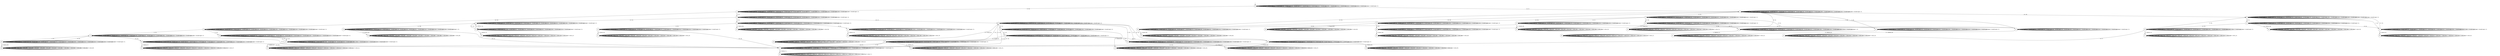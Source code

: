 digraph g {
__start0 [label="" shape="none"];

	s0 [shape="circle" label="0"];
	s1 [shape="circle" label="1"];
	s2 [shape="circle" label="2"];
	s3 [shape="circle" label="3"];
	s4 [shape="circle" label="4"];
	s5 [shape="circle" label="5"];
	s6 [shape="circle" label="6"];
	s7 [shape="circle" label="7"];
	s8 [shape="circle" label="8"];
	s9 [shape="circle" label="9"];
	s10 [shape="circle" label="10"];
	s11 [shape="circle" label="11"];
	s12 [shape="circle" label="12"];
	s13 [shape="circle" label="13"];
	s14 [shape="circle" label="14"];
	s15 [shape="circle" label="15"];
	s16 [shape="circle" label="16"];
	s17 [shape="circle" label="17"];
	s18 [shape="circle" label="18"];
	s19 [shape="circle" label="19"];
	s20 [shape="circle" label="20"];
	s21 [shape="circle" label="21"];
	s22 [shape="circle" label="22"];
	s23 [shape="circle" label="23"];
	s24 [shape="circle" label="24"];
	s25 [shape="circle" label="25"];
	s26 [shape="circle" label="26"];
	s27 [shape="circle" label="27"];
	s28 [shape="circle" label="28"];
	s29 [shape="circle" label="29"];
	s30 [shape="circle" label="30"];
	s31 [shape="circle" label="31"];
	s32 [shape="circle" label="32"];
	s33 [shape="circle" label="33"];
	s34 [shape="circle" label="34"];
	s35 [shape="circle" label="35"];
	s36 [shape="circle" label="36"];
	s37 [shape="circle" label="37"];
	s38 [shape="circle" label="38"];
	s39 [shape="circle" label="39"];
	s40 [shape="circle" label="40"];
	s41 [shape="circle" label="41"];
	s42 [shape="circle" label="42"];
	s43 [shape="circle" label="43"];
	s44 [shape="circle" label="44"];
	s45 [shape="circle" label="45"];
	s46 [shape="circle" label="46"];
	s47 [shape="circle" label="47"];
	s48 [shape="circle" label="48"];
	s49 [shape="circle" label="49"];
	s50 [shape="circle" label="50"];
	s51 [shape="circle" label="51"];
	s52 [shape="circle" label="52"];
	s53 [shape="circle" label="53"];
	s54 [shape="circle" label="54"];
	s55 [shape="circle" label="55"];
	s56 [shape="circle" label="56"];
	s57 [shape="circle" label="57"];
	s58 [shape="circle" label="58"];
	s59 [shape="circle" label="59"];
	s60 [shape="circle" label="60"];
	s0 -> s0 [label="1 / Invalid input: 1;"];
	s0 -> s0 [label="2 / Invalid input: 2;"];
	s0 -> s0 [label="3 / Invalid input: 3;"];
	s0 -> s0 [label="4 / Invalid input: 4;"];
	s0 -> s0 [label="5 / Invalid input: 5;"];
	s0 -> s1 [label="6 / 20;"];
	s0 -> s0 [label="7 / Invalid input: 7;"];
	s0 -> s2 [label="8 / 17;"];
	s0 -> s0 [label="9 / Invalid input: 9;"];
	s0 -> s0 [label="10 / Invalid input: 10;"];
	s0 -> s0 [label="11 / Invalid input: 11;"];
	s0 -> s0 [label="12 / Invalid input: 12;"];
	s0 -> s0 [label="13 / Invalid input: 13;"];
	s0 -> s0 [label="14 / Invalid input: 14;"];
	s0 -> s0 [label="15 / Invalid input: 15;"];
	s1 -> s1 [label="1 / Invalid input: 1;"];
	s1 -> s1 [label="2 / Invalid input: 2;"];
	s1 -> s1 [label="3 / Invalid input: 3;"];
	s1 -> s1 [label="4 / Invalid input: 4;"];
	s1 -> s3 [label="5 / 20;"];
	s1 -> s1 [label="6 / Invalid input: 6;"];
	s1 -> s1 [label="7 / Invalid input: 7;"];
	s1 -> s1 [label="8 / Invalid input: 8;"];
	s1 -> s1 [label="9 / Invalid input: 9;"];
	s1 -> s4 [label="10 / 19;"];
	s1 -> s1 [label="11 / Invalid input: 11;"];
	s1 -> s1 [label="12 / Invalid input: 12;"];
	s1 -> s1 [label="13 / Invalid input: 13;"];
	s1 -> s1 [label="14 / Invalid input: 14;"];
	s1 -> s1 [label="15 / Invalid input: 15;"];
	s2 -> s2 [label="1 / Invalid input: 1;"];
	s2 -> s2 [label="2 / Invalid input: 2;"];
	s2 -> s2 [label="3 / Invalid input: 3;"];
	s2 -> s2 [label="4 / Invalid input: 4;"];
	s2 -> s2 [label="5 / Invalid input: 5;"];
	s2 -> s2 [label="6 / Invalid input: 6;"];
	s2 -> s2 [label="7 / Invalid input: 7;"];
	s2 -> s2 [label="8 / Invalid input: 8;"];
	s2 -> s5 [label="9 / 23;"];
	s2 -> s2 [label="10 / Invalid input: 10;"];
	s2 -> s2 [label="11 / Invalid input: 11;"];
	s2 -> s2 [label="12 / Invalid input: 12;"];
	s2 -> s2 [label="13 / Invalid input: 13;"];
	s2 -> s6 [label="14 / 18;"];
	s2 -> s2 [label="15 / Invalid input: 15;"];
	s3 -> s3 [label="1 / Invalid input: 1;"];
	s3 -> s7 [label="2 / 22;"];
	s3 -> s3 [label="3 / Invalid input: 3;"];
	s3 -> s3 [label="4 / Invalid input: 4;"];
	s3 -> s3 [label="5 / Invalid input: 5;"];
	s3 -> s3 [label="6 / Invalid input: 6;"];
	s3 -> s3 [label="7 / Invalid input: 7;"];
	s3 -> s3 [label="8 / Invalid input: 8;"];
	s3 -> s3 [label="9 / Invalid input: 9;"];
	s3 -> s8 [label="10 / 17;"];
	s3 -> s3 [label="11 / Invalid input: 11;"];
	s3 -> s3 [label="12 / Invalid input: 12;"];
	s3 -> s3 [label="13 / Invalid input: 13;"];
	s3 -> s3 [label="14 / Invalid input: 14;"];
	s3 -> s9 [label="15 / 23;"];
	s4 -> s4 [label="1 / Invalid input: 1;"];
	s4 -> s10 [label="2 / 16;"];
	s4 -> s4 [label="3 / Invalid input: 3;"];
	s4 -> s4 [label="4 / Invalid input: 4;"];
	s4 -> s11 [label="5 / 23;"];
	s4 -> s4 [label="6 / Invalid input: 6;"];
	s4 -> s4 [label="7 / Invalid input: 7;"];
	s4 -> s4 [label="8 / Invalid input: 8;"];
	s4 -> s4 [label="9 / Invalid input: 9;"];
	s4 -> s4 [label="10 / Invalid input: 10;"];
	s4 -> s4 [label="11 / Invalid input: 11;"];
	s4 -> s4 [label="12 / Invalid input: 12;"];
	s4 -> s4 [label="13 / Invalid input: 13;"];
	s4 -> s4 [label="14 / Invalid input: 14;"];
	s4 -> s4 [label="15 / Invalid input: 15;"];
	s5 -> s5 [label="1 / Invalid input: 1;"];
	s5 -> s5 [label="2 / Invalid input: 2;"];
	s5 -> s5 [label="3 / Invalid input: 3;"];
	s5 -> s5 [label="4 / Invalid input: 4;"];
	s5 -> s5 [label="5 / Invalid input: 5;"];
	s5 -> s5 [label="6 / Invalid input: 6;"];
	s5 -> s5 [label="7 / Invalid input: 7;"];
	s5 -> s5 [label="8 / Invalid input: 8;"];
	s5 -> s12 [label="9 / 17;"];
	s5 -> s5 [label="10 / Invalid input: 10;"];
	s5 -> s5 [label="11 / Invalid input: 11;"];
	s5 -> s5 [label="12 / Invalid input: 12;"];
	s5 -> s13 [label="13 / 18;"];
	s5 -> s14 [label="14 / 26;"];
	s5 -> s5 [label="15 / Invalid input: 15;"];
	s6 -> s6 [label="1 / Invalid input: 1;"];
	s6 -> s6 [label="2 / Invalid input: 2;"];
	s6 -> s6 [label="3 / Invalid input: 3;"];
	s6 -> s6 [label="4 / Invalid input: 4;"];
	s6 -> s6 [label="5 / Invalid input: 5;"];
	s6 -> s6 [label="6 / Invalid input: 6;"];
	s6 -> s6 [label="7 / Invalid input: 7;"];
	s6 -> s6 [label="8 / Invalid input: 8;"];
	s6 -> s15 [label="9 / 21;"];
	s6 -> s6 [label="10 / Invalid input: 10;"];
	s6 -> s6 [label="11 / Invalid input: 11;"];
	s6 -> s6 [label="12 / Invalid input: 12;"];
	s6 -> s6 [label="13 / Invalid input: 13;"];
	s6 -> s6 [label="14 / Invalid input: 14;"];
	s6 -> s6 [label="15 / Invalid input: 15;"];
	s7 -> s7 [label="1 / Invalid input: 1;"];
	s7 -> s7 [label="2 / Invalid input: 2;"];
	s7 -> s7 [label="3 / Invalid input: 3;"];
	s7 -> s16 [label="4 / 16error_86;"];
	s7 -> s7 [label="5 / Invalid input: 5;"];
	s7 -> s17 [label="6 / 23;"];
	s7 -> s7 [label="7 / Invalid input: 7;"];
	s7 -> s7 [label="8 / Invalid input: 8;"];
	s7 -> s18 [label="9 / 25;"];
	s7 -> s7 [label="10 / Invalid input: 10;"];
	s7 -> s7 [label="11 / Invalid input: 11;"];
	s7 -> s7 [label="12 / Invalid input: 12;"];
	s7 -> s7 [label="13 / Invalid input: 13;"];
	s7 -> s7 [label="14 / Invalid input: 14;"];
	s7 -> s7 [label="15 / Invalid input: 15;"];
	s8 -> s8 [label="1 / Invalid input: 1;"];
	s8 -> s8 [label="2 / Invalid input: 2;"];
	s8 -> s8 [label="3 / Invalid input: 3;"];
	s8 -> s8 [label="4 / Invalid input: 4;"];
	s8 -> s8 [label="5 / Invalid input: 5;"];
	s8 -> s8 [label="6 / Invalid input: 6;"];
	s8 -> s19 [label="7 / 22;"];
	s8 -> s20 [label="8 / 17error_43;"];
	s8 -> s8 [label="9 / Invalid input: 9;"];
	s8 -> s21 [label="10 / 21;"];
	s8 -> s8 [label="11 / Invalid input: 11;"];
	s8 -> s8 [label="12 / Invalid input: 12;"];
	s8 -> s22 [label="13 / 19;"];
	s8 -> s8 [label="14 / Invalid input: 14;"];
	s8 -> s8 [label="15 / Invalid input: 15;"];
	s9 -> s9 [label="1 / Invalid input: 1;"];
	s9 -> s9 [label="2 / Invalid input: 2;"];
	s9 -> s9 [label="3 / Invalid input: 3;"];
	s9 -> s9 [label="4 / Invalid input: 4;"];
	s9 -> s9 [label="5 / Invalid input: 5;"];
	s9 -> s9 [label="6 / Invalid input: 6;"];
	s9 -> s9 [label="7 / Invalid input: 7;"];
	s9 -> s9 [label="8 / Invalid input: 8;"];
	s9 -> s9 [label="9 / Invalid input: 9;"];
	s9 -> s9 [label="10 / Invalid input: 10;"];
	s9 -> s23 [label="11 / 26;"];
	s9 -> s9 [label="12 / Invalid input: 12;"];
	s9 -> s24 [label="13 / 22;"];
	s9 -> s9 [label="14 / Invalid input: 14;"];
	s9 -> s9 [label="15 / Invalid input: 15;"];
	s10 -> s10 [label="1 / Invalid input: 1;"];
	s10 -> s10 [label="2 / Invalid input: 2;"];
	s10 -> s10 [label="3 / Invalid input: 3;"];
	s10 -> s10 [label="4 / Invalid input: 4;"];
	s10 -> s10 [label="5 / Invalid input: 5;"];
	s10 -> s10 [label="6 / Invalid input: 6;"];
	s10 -> s10 [label="7 / Invalid input: 7;"];
	s10 -> s10 [label="8 / Invalid input: 8;"];
	s10 -> s10 [label="9 / Invalid input: 9;"];
	s10 -> s10 [label="10 / Invalid input: 10;"];
	s10 -> s10 [label="11 / Invalid input: 11;"];
	s10 -> s10 [label="12 / Invalid input: 12;"];
	s10 -> s25 [label="13 / 18;"];
	s10 -> s10 [label="14 / Invalid input: 14;"];
	s10 -> s10 [label="15 / Invalid input: 15;"];
	s11 -> s11 [label="1 / Invalid input: 1;"];
	s11 -> s11 [label="2 / Invalid input: 2;"];
	s11 -> s11 [label="3 / Invalid input: 3;"];
	s11 -> s11 [label="4 / Invalid input: 4;"];
	s11 -> s11 [label="5 / Invalid input: 5;"];
	s11 -> s11 [label="6 / Invalid input: 6;"];
	s11 -> s11 [label="7 / Invalid input: 7;"];
	s11 -> s26 [label="8 / 20;"];
	s11 -> s27 [label="9 / 22;"];
	s11 -> s11 [label="10 / Invalid input: 10;"];
	s11 -> s11 [label="11 / Invalid input: 11;"];
	s11 -> s11 [label="12 / Invalid input: 12;"];
	s11 -> s28 [label="13 / 24;"];
	s11 -> s11 [label="14 / Invalid input: 14;"];
	s11 -> s11 [label="15 / Invalid input: 15;"];
	s12 -> s12 [label="1 / Invalid input: 1;"];
	s12 -> s12 [label="2 / Invalid input: 2;"];
	s12 -> s12 [label="3 / Invalid input: 3;"];
	s12 -> s12 [label="4 / Invalid input: 4;"];
	s12 -> s29 [label="5 / 24;"];
	s12 -> s12 [label="6 / Invalid input: 6;"];
	s12 -> s12 [label="7 / Invalid input: 7;"];
	s12 -> s12 [label="8 / Invalid input: 8;"];
	s12 -> s30 [label="9 / 23;"];
	s12 -> s12 [label="10 / Invalid input: 10;"];
	s12 -> s31 [label="11 / 22error_28;"];
	s12 -> s12 [label="12 / Invalid input: 12;"];
	s12 -> s12 [label="13 / Invalid input: 13;"];
	s12 -> s12 [label="14 / Invalid input: 14;"];
	s12 -> s12 [label="15 / Invalid input: 15;"];
	s13 -> s13 [label="1 / Invalid input: 1;"];
	s13 -> s13 [label="2 / Invalid input: 2;"];
	s13 -> s13 [label="3 / Invalid input: 3;"];
	s13 -> s13 [label="4 / Invalid input: 4;"];
	s13 -> s13 [label="5 / Invalid input: 5;"];
	s13 -> s32 [label="6 / 17error_33;"];
	s13 -> s13 [label="7 / Invalid input: 7;"];
	s13 -> s13 [label="8 / Invalid input: 8;"];
	s13 -> s13 [label="9 / Invalid input: 9;"];
	s13 -> s33 [label="10 / 17;"];
	s13 -> s13 [label="11 / Invalid input: 11;"];
	s13 -> s13 [label="12 / Invalid input: 12;"];
	s13 -> s13 [label="13 / Invalid input: 13;"];
	s13 -> s34 [label="14 / 17;"];
	s13 -> s13 [label="15 / Invalid input: 15;"];
	s14 -> s35 [label="1 / 19error_69;"];
	s14 -> s14 [label="2 / Invalid input: 2;"];
	s14 -> s14 [label="3 / Invalid input: 3;"];
	s14 -> s36 [label="4 / 26;"];
	s14 -> s14 [label="5 / Invalid input: 5;"];
	s14 -> s14 [label="6 / Invalid input: 6;"];
	s14 -> s14 [label="7 / Invalid input: 7;"];
	s14 -> s14 [label="8 / Invalid input: 8;"];
	s14 -> s14 [label="9 / Invalid input: 9;"];
	s14 -> s14 [label="10 / Invalid input: 10;"];
	s14 -> s14 [label="11 / Invalid input: 11;"];
	s14 -> s14 [label="12 / Invalid input: 12;"];
	s14 -> s14 [label="13 / Invalid input: 13;"];
	s14 -> s14 [label="14 / Invalid input: 14;"];
	s14 -> s14 [label="15 / Invalid input: 15;"];
	s15 -> s15 [label="1 / Invalid input: 1;"];
	s15 -> s15 [label="2 / Invalid input: 2;"];
	s15 -> s15 [label="3 / Invalid input: 3;"];
	s15 -> s15 [label="4 / Invalid input: 4;"];
	s15 -> s15 [label="5 / Invalid input: 5;"];
	s15 -> s15 [label="6 / Invalid input: 6;"];
	s15 -> s15 [label="7 / Invalid input: 7;"];
	s15 -> s37 [label="8 / 24;"];
	s15 -> s15 [label="9 / Invalid input: 9;"];
	s15 -> s15 [label="10 / Invalid input: 10;"];
	s15 -> s15 [label="11 / Invalid input: 11;"];
	s15 -> s15 [label="12 / Invalid input: 12;"];
	s15 -> s38 [label="13 / 24error_49;"];
	s15 -> s15 [label="14 / Invalid input: 14;"];
	s15 -> s39 [label="15 / 22;"];
	s16 -> s16 [label="1 / error_86;"];
	s16 -> s16 [label="2 / error_86;"];
	s16 -> s16 [label="3 / error_86;"];
	s16 -> s16 [label="4 / error_86;"];
	s16 -> s16 [label="5 / error_86;"];
	s16 -> s16 [label="6 / error_86;"];
	s16 -> s16 [label="7 / error_86;"];
	s16 -> s16 [label="8 / error_86;"];
	s16 -> s16 [label="9 / error_86;"];
	s16 -> s16 [label="10 / error_86;"];
	s16 -> s16 [label="11 / error_86;"];
	s16 -> s16 [label="12 / error_86;"];
	s16 -> s16 [label="13 / error_86;"];
	s16 -> s16 [label="14 / error_86;"];
	s16 -> s16 [label="15 / error_86;"];
	s17 -> s17 [label="1 / Invalid input: 1;"];
	s17 -> s17 [label="2 / Invalid input: 2;"];
	s17 -> s17 [label="3 / Invalid input: 3;"];
	s17 -> s17 [label="4 / Invalid input: 4;"];
	s17 -> s40 [label="5 / 20error_78;"];
	s17 -> s17 [label="6 / Invalid input: 6;"];
	s17 -> s17 [label="7 / Invalid input: 7;"];
	s17 -> s17 [label="8 / Invalid input: 8;"];
	s17 -> s17 [label="9 / 18;"];
	s17 -> s17 [label="10 / Invalid input: 10;"];
	s17 -> s17 [label="11 / Invalid input: 11;"];
	s17 -> s17 [label="12 / Invalid input: 12;"];
	s17 -> s17 [label="13 / Invalid input: 13;"];
	s17 -> s17 [label="14 / Invalid input: 14;"];
	s17 -> s17 [label="15 / Invalid input: 15;"];
	s18 -> s18 [label="1 / Invalid input: 1;"];
	s18 -> s18 [label="2 / Invalid input: 2;"];
	s18 -> s18 [label="3 / Invalid input: 3;"];
	s18 -> s18 [label="4 / Invalid input: 4;"];
	s18 -> s18 [label="5 / Invalid input: 5;"];
	s18 -> s18 [label="6 / Invalid input: 6;"];
	s18 -> s18 [label="7 / Invalid input: 7;"];
	s18 -> s18 [label="8 / Invalid input: 8;"];
	s18 -> s41 [label="9 / 22error_30;"];
	s18 -> s27 [label="10 / 20;"];
	s18 -> s18 [label="11 / Invalid input: 11;"];
	s18 -> s18 [label="12 / Invalid input: 12;"];
	s18 -> s18 [label="13 / Invalid input: 13;"];
	s18 -> s18 [label="14 / Invalid input: 14;"];
	s18 -> s18 [label="15 / Invalid input: 15;"];
	s19 -> s19 [label="1 / Invalid input: 1;"];
	s19 -> s19 [label="2 / Invalid input: 2;"];
	s19 -> s19 [label="3 / Invalid input: 3;"];
	s19 -> s19 [label="4 / Invalid input: 4;"];
	s19 -> s8 [label="5 / 20;"];
	s19 -> s19 [label="6 / Invalid input: 6;"];
	s19 -> s19 [label="7 / Invalid input: 7;"];
	s19 -> s42 [label="8 / 17error_47;"];
	s19 -> s19 [label="9 / Invalid input: 9;"];
	s19 -> s19 [label="10 / Invalid input: 10;"];
	s19 -> s19 [label="11 / Invalid input: 11;"];
	s19 -> s19 [label="12 / Invalid input: 12;"];
	s19 -> s19 [label="13 / Invalid input: 13;"];
	s19 -> s19 [label="14 / Invalid input: 14;"];
	s19 -> s19 [label="15 / Invalid input: 15;"];
	s20 -> s20 [label="1 / error_43;"];
	s20 -> s20 [label="2 / error_43;"];
	s20 -> s20 [label="3 / error_43;"];
	s20 -> s20 [label="4 / error_43;"];
	s20 -> s20 [label="5 / error_43;"];
	s20 -> s20 [label="6 / error_43;"];
	s20 -> s20 [label="7 / error_43;"];
	s20 -> s20 [label="8 / error_43;"];
	s20 -> s20 [label="9 / error_43;"];
	s20 -> s20 [label="10 / error_43;"];
	s20 -> s20 [label="11 / error_43;"];
	s20 -> s20 [label="12 / error_43;"];
	s20 -> s20 [label="13 / error_43;"];
	s20 -> s20 [label="14 / error_43;"];
	s20 -> s20 [label="15 / error_43;"];
	s21 -> s43 [label="1 / 25error_40;"];
	s21 -> s21 [label="2 / Invalid input: 2;"];
	s21 -> s21 [label="3 / Invalid input: 3;"];
	s21 -> s21 [label="4 / Invalid input: 4;"];
	s21 -> s21 [label="5 / Invalid input: 5;"];
	s21 -> s21 [label="6 / Invalid input: 6;"];
	s21 -> s21 [label="7 / Invalid input: 7;"];
	s21 -> s21 [label="8 / Invalid input: 8;"];
	s21 -> s21 [label="9 / Invalid input: 9;"];
	s21 -> s60 [label="10 / 19;"];
	s21 -> s27 [label="11 / 23;"];
	s21 -> s21 [label="12 / Invalid input: 12;"];
	s21 -> s21 [label="13 / Invalid input: 13;"];
	s21 -> s21 [label="14 / Invalid input: 14;"];
	s21 -> s21 [label="15 / Invalid input: 15;"];
	s22 -> s22 [label="1 / Invalid input: 1;"];
	s22 -> s22 [label="2 / Invalid input: 2;"];
	s22 -> s22 [label="3 / Invalid input: 3;"];
	s22 -> s27 [label="4 / 24;"];
	s22 -> s22 [label="5 / Invalid input: 5;"];
	s22 -> s22 [label="6 / Invalid input: 6;"];
	s22 -> s8 [label="7 / 23;"];
	s22 -> s22 [label="8 / Invalid input: 8;"];
	s22 -> s22 [label="9 / Invalid input: 9;"];
	s22 -> s22 [label="10 / Invalid input: 10;"];
	s22 -> s44 [label="11 / 20error_25;"];
	s22 -> s22 [label="12 / Invalid input: 12;"];
	s22 -> s27 [label="13 / 17;"];
	s22 -> s22 [label="14 / Invalid input: 14;"];
	s22 -> s22 [label="15 / Invalid input: 15;"];
	s23 -> s23 [label="1 / Invalid input: 1;"];
	s23 -> s23 [label="2 / Invalid input: 2;"];
	s23 -> s45 [label="3 / 22error_88;"];
	s23 -> s23 [label="4 / Invalid input: 4;"];
	s23 -> s23 [label="5 / Invalid input: 5;"];
	s23 -> s23 [label="6 / Invalid input: 6;"];
	s23 -> s23 [label="7 / Invalid input: 7;"];
	s23 -> s23 [label="8 / Invalid input: 8;"];
	s23 -> s23 [label="9 / Invalid input: 9;"];
	s23 -> s27 [label="10 / 21;"];
	s23 -> s23 [label="11 / Invalid input: 11;"];
	s23 -> s23 [label="12 / Invalid input: 12;"];
	s23 -> s23 [label="13 / Invalid input: 13;"];
	s23 -> s23 [label="14 / Invalid input: 14;"];
	s23 -> s23 [label="15 / 25;"];
	s24 -> s46 [label="1 / 20error_23;"];
	s24 -> s24 [label="2 / Invalid input: 2;"];
	s24 -> s24 [label="3 / Invalid input: 3;"];
	s24 -> s24 [label="4 / Invalid input: 4;"];
	s24 -> s24 [label="5 / 23;"];
	s24 -> s24 [label="6 / Invalid input: 6;"];
	s24 -> s24 [label="7 / Invalid input: 7;"];
	s24 -> s24 [label="8 / Invalid input: 8;"];
	s24 -> s24 [label="9 / Invalid input: 9;"];
	s24 -> s24 [label="10 / Invalid input: 10;"];
	s24 -> s9 [label="11 / 22;"];
	s24 -> s24 [label="12 / Invalid input: 12;"];
	s24 -> s9 [label="13 / 20;"];
	s24 -> s24 [label="14 / Invalid input: 14;"];
	s24 -> s24 [label="15 / Invalid input: 15;"];
	s25 -> s47 [label="1 / 19error_41;"];
	s25 -> s25 [label="2 / Invalid input: 2;"];
	s25 -> s25 [label="3 / Invalid input: 3;"];
	s25 -> s25 [label="4 / Invalid input: 4;"];
	s25 -> s25 [label="5 / Invalid input: 5;"];
	s25 -> s25 [label="6 / 20;"];
	s25 -> s25 [label="7 / Invalid input: 7;"];
	s25 -> s25 [label="8 / Invalid input: 8;"];
	s25 -> s10 [label="9 / 25;"];
	s25 -> s25 [label="10 / Invalid input: 10;"];
	s25 -> s25 [label="11 / 24;"];
	s25 -> s25 [label="12 / Invalid input: 12;"];
	s25 -> s25 [label="13 / Invalid input: 13;"];
	s25 -> s25 [label="14 / Invalid input: 14;"];
	s25 -> s25 [label="15 / Invalid input: 15;"];
	s26 -> s11 [label="1 / 23;"];
	s26 -> s26 [label="2 / Invalid input: 2;"];
	s26 -> s26 [label="3 / Invalid input: 3;"];
	s26 -> s26 [label="4 / Invalid input: 4;"];
	s26 -> s26 [label="5 / Invalid input: 5;"];
	s26 -> s26 [label="6 / Invalid input: 6;"];
	s26 -> s26 [label="7 / Invalid input: 7;"];
	s26 -> s26 [label="8 / Invalid input: 8;"];
	s26 -> s48 [label="9 / 20error_89;"];
	s26 -> s26 [label="10 / Invalid input: 10;"];
	s26 -> s26 [label="11 / Invalid input: 11;"];
	s26 -> s26 [label="12 / Invalid input: 12;"];
	s26 -> s26 [label="13 / Invalid input: 13;"];
	s26 -> s26 [label="14 / Invalid input: 14;"];
	s26 -> s26 [label="15 / Invalid input: 15;"];
	s27 -> s27 [label="1 / 22;"];
	s27 -> s27 [label="2 / Invalid input: 2;"];
	s27 -> s27 [label="3 / Invalid input: 3;"];
	s27 -> s27 [label="4 / Invalid input: 4;"];
	s27 -> s27 [label="5 / Invalid input: 5;"];
	s27 -> s27 [label="6 / Invalid input: 6;"];
	s27 -> s27 [label="7 / Invalid input: 7;"];
	s27 -> s49 [label="8 / 25error_71;"];
	s27 -> s27 [label="9 / Invalid input: 9;"];
	s27 -> s27 [label="10 / 17;"];
	s27 -> s27 [label="11 / Invalid input: 11;"];
	s27 -> s27 [label="12 / Invalid input: 12;"];
	s27 -> s27 [label="13 / 22;"];
	s27 -> s27 [label="14 / Invalid input: 14;"];
	s27 -> s27 [label="15 / Invalid input: 15;"];
	s28 -> s28 [label="1 / Invalid input: 1;"];
	s28 -> s28 [label="2 / Invalid input: 2;"];
	s28 -> s50 [label="3 / 20error_57;"];
	s28 -> s28 [label="4 / Invalid input: 4;"];
	s28 -> s28 [label="5 / Invalid input: 5;"];
	s28 -> s28 [label="6 / Invalid input: 6;"];
	s28 -> s28 [label="7 / Invalid input: 7;"];
	s28 -> s28 [label="8 / Invalid input: 8;"];
	s28 -> s28 [label="9 / Invalid input: 9;"];
	s28 -> s28 [label="10 / Invalid input: 10;"];
	s28 -> s28 [label="11 / Invalid input: 11;"];
	s28 -> s28 [label="12 / Invalid input: 12;"];
	s28 -> s27 [label="13 / 19;"];
	s28 -> s28 [label="14 / Invalid input: 14;"];
	s28 -> s28 [label="15 / Invalid input: 15;"];
	s29 -> s29 [label="1 / Invalid input: 1;"];
	s29 -> s29 [label="2 / Invalid input: 2;"];
	s29 -> s29 [label="3 / Invalid input: 3;"];
	s29 -> s29 [label="4 / Invalid input: 4;"];
	s29 -> s29 [label="5 / Invalid input: 5;"];
	s29 -> s29 [label="6 / Invalid input: 6;"];
	s29 -> s2 [label="7 / 18;"];
	s29 -> s29 [label="8 / Invalid input: 8;"];
	s29 -> s51 [label="9 / 16error_42;"];
	s29 -> s29 [label="10 / Invalid input: 10;"];
	s29 -> s29 [label="11 / Invalid input: 11;"];
	s29 -> s29 [label="12 / Invalid input: 12;"];
	s29 -> s29 [label="13 / Invalid input: 13;"];
	s29 -> s29 [label="14 / Invalid input: 14;"];
	s29 -> s29 [label="15 / Invalid input: 15;"];
	s30 -> s30 [label="1 / Invalid input: 1;"];
	s30 -> s30 [label="2 / Invalid input: 2;"];
	s30 -> s30 [label="3 / Invalid input: 3;"];
	s30 -> s30 [label="4 / Invalid input: 4;"];
	s30 -> s52 [label="5 / 22error_80;"];
	s30 -> s30 [label="6 / Invalid input: 6;"];
	s30 -> s30 [label="7 / Invalid input: 7;"];
	s30 -> s30 [label="8 / Invalid input: 8;"];
	s30 -> s30 [label="9 / Invalid input: 9;"];
	s30 -> s2 [label="10 / 19;"];
	s30 -> s30 [label="11 / Invalid input: 11;"];
	s30 -> s2 [label="12 / 22;"];
	s30 -> s30 [label="13 / Invalid input: 13;"];
	s30 -> s30 [label="14 / Invalid input: 14;"];
	s30 -> s30 [label="15 / Invalid input: 15;"];
	s31 -> s31 [label="1 / error_28;"];
	s31 -> s31 [label="2 / error_28;"];
	s31 -> s31 [label="3 / error_28;"];
	s31 -> s31 [label="4 / error_28;"];
	s31 -> s31 [label="5 / error_28;"];
	s31 -> s31 [label="6 / error_28;"];
	s31 -> s31 [label="7 / error_28;"];
	s31 -> s31 [label="8 / error_28;"];
	s31 -> s31 [label="9 / error_28;"];
	s31 -> s31 [label="10 / error_28;"];
	s31 -> s31 [label="11 / error_28;"];
	s31 -> s31 [label="12 / error_28;"];
	s31 -> s31 [label="13 / error_28;"];
	s31 -> s31 [label="14 / error_28;"];
	s31 -> s31 [label="15 / error_28;"];
	s32 -> s32 [label="1 / error_33;"];
	s32 -> s32 [label="2 / error_33;"];
	s32 -> s32 [label="3 / error_33;"];
	s32 -> s32 [label="4 / error_33;"];
	s32 -> s32 [label="5 / error_33;"];
	s32 -> s32 [label="6 / error_33;"];
	s32 -> s32 [label="7 / error_33;"];
	s32 -> s32 [label="8 / error_33;"];
	s32 -> s32 [label="9 / error_33;"];
	s32 -> s32 [label="10 / error_33;"];
	s32 -> s32 [label="11 / error_33;"];
	s32 -> s32 [label="12 / error_33;"];
	s32 -> s32 [label="13 / error_33;"];
	s32 -> s32 [label="14 / error_33;"];
	s32 -> s32 [label="15 / error_33;"];
	s33 -> s33 [label="1 / Invalid input: 1;"];
	s33 -> s33 [label="2 / Invalid input: 2;"];
	s33 -> s33 [label="3 / Invalid input: 3;"];
	s33 -> s33 [label="4 / Invalid input: 4;"];
	s33 -> s33 [label="5 / Invalid input: 5;"];
	s33 -> s5 [label="6 / 22;"];
	s33 -> s2 [label="7 / 20;"];
	s33 -> s33 [label="8 / Invalid input: 8;"];
	s33 -> s33 [label="9 / Invalid input: 9;"];
	s33 -> s33 [label="10 / Invalid input: 10;"];
	s33 -> s53 [label="11 / 23error_54;"];
	s33 -> s33 [label="12 / Invalid input: 12;"];
	s33 -> s33 [label="13 / Invalid input: 13;"];
	s33 -> s33 [label="14 / Invalid input: 14;"];
	s33 -> s33 [label="15 / Invalid input: 15;"];
	s34 -> s34 [label="1 / Invalid input: 1;"];
	s34 -> s34 [label="2 / Invalid input: 2;"];
	s34 -> s34 [label="3 / Invalid input: 3;"];
	s34 -> s34 [label="4 / Invalid input: 4;"];
	s34 -> s54 [label="5 / 26error_12;"];
	s34 -> s34 [label="6 / Invalid input: 6;"];
	s34 -> s34 [label="7 / Invalid input: 7;"];
	s34 -> s34 [label="8 / Invalid input: 8;"];
	s34 -> s34 [label="9 / Invalid input: 9;"];
	s34 -> s34 [label="10 / Invalid input: 10;"];
	s34 -> s34 [label="11 / Invalid input: 11;"];
	s34 -> s34 [label="12 / Invalid input: 12;"];
	s34 -> s34 [label="13 / 25;"];
	s34 -> s34 [label="14 / Invalid input: 14;"];
	s34 -> s34 [label="15 / 25;"];
	s35 -> s35 [label="1 / error_69;"];
	s35 -> s35 [label="2 / error_69;"];
	s35 -> s35 [label="3 / error_69;"];
	s35 -> s35 [label="4 / error_69;"];
	s35 -> s35 [label="5 / error_69;"];
	s35 -> s35 [label="6 / error_69;"];
	s35 -> s35 [label="7 / error_69;"];
	s35 -> s35 [label="8 / error_69;"];
	s35 -> s35 [label="9 / error_69;"];
	s35 -> s35 [label="10 / error_69;"];
	s35 -> s35 [label="11 / error_69;"];
	s35 -> s35 [label="12 / error_69;"];
	s35 -> s35 [label="13 / error_69;"];
	s35 -> s35 [label="14 / error_69;"];
	s35 -> s35 [label="15 / error_69;"];
	s36 -> s36 [label="1 / Invalid input: 1;"];
	s36 -> s36 [label="2 / Invalid input: 2;"];
	s36 -> s55 [label="3 / 24error_48;"];
	s36 -> s36 [label="4 / Invalid input: 4;"];
	s36 -> s36 [label="5 / Invalid input: 5;"];
	s36 -> s2 [label="6 / 25;"];
	s36 -> s36 [label="7 / Invalid input: 7;"];
	s36 -> s36 [label="8 / Invalid input: 8;"];
	s36 -> s36 [label="9 / Invalid input: 9;"];
	s36 -> s36 [label="10 / Invalid input: 10;"];
	s36 -> s36 [label="11 / Invalid input: 11;"];
	s36 -> s36 [label="12 / Invalid input: 12;"];
	s36 -> s36 [label="13 / Invalid input: 13;"];
	s36 -> s36 [label="14 / Invalid input: 14;"];
	s36 -> s36 [label="15 / Invalid input: 15;"];
	s37 -> s6 [label="1 / 22;"];
	s37 -> s37 [label="2 / Invalid input: 2;"];
	s37 -> s37 [label="3 / Invalid input: 3;"];
	s37 -> s37 [label="4 / Invalid input: 4;"];
	s37 -> s37 [label="5 / Invalid input: 5;"];
	s37 -> s56 [label="6 / 24error_91;"];
	s37 -> s37 [label="7 / Invalid input: 7;"];
	s37 -> s37 [label="8 / Invalid input: 8;"];
	s37 -> s37 [label="9 / Invalid input: 9;"];
	s37 -> s37 [label="10 / Invalid input: 10;"];
	s37 -> s37 [label="11 / Invalid input: 11;"];
	s37 -> s37 [label="12 / 19;"];
	s37 -> s6 [label="13 / 25;"];
	s37 -> s37 [label="14 / Invalid input: 14;"];
	s37 -> s37 [label="15 / Invalid input: 15;"];
	s38 -> s38 [label="1 / error_49;"];
	s38 -> s38 [label="2 / error_49;"];
	s38 -> s38 [label="3 / error_49;"];
	s38 -> s38 [label="4 / error_49;"];
	s38 -> s38 [label="5 / error_49;"];
	s38 -> s38 [label="6 / error_49;"];
	s38 -> s38 [label="7 / error_49;"];
	s38 -> s38 [label="8 / error_49;"];
	s38 -> s38 [label="9 / error_49;"];
	s38 -> s38 [label="10 / error_49;"];
	s38 -> s38 [label="11 / error_49;"];
	s38 -> s38 [label="12 / error_49;"];
	s38 -> s38 [label="13 / error_49;"];
	s38 -> s38 [label="14 / error_49;"];
	s38 -> s38 [label="15 / error_49;"];
	s39 -> s39 [label="1 / Invalid input: 1;"];
	s39 -> s39 [label="2 / Invalid input: 2;"];
	s39 -> s57 [label="3 / 19error_14;"];
	s39 -> s39 [label="4 / Invalid input: 4;"];
	s39 -> s39 [label="5 / Invalid input: 5;"];
	s39 -> s6 [label="6 / 20;"];
	s39 -> s39 [label="7 / Invalid input: 7;"];
	s39 -> s39 [label="8 / Invalid input: 8;"];
	s39 -> s27 [label="9 / 17;"];
	s39 -> s39 [label="10 / Invalid input: 10;"];
	s39 -> s39 [label="11 / Invalid input: 11;"];
	s39 -> s39 [label="12 / Invalid input: 12;"];
	s39 -> s39 [label="13 / 24;"];
	s39 -> s39 [label="14 / Invalid input: 14;"];
	s39 -> s39 [label="15 / Invalid input: 15;"];
	s40 -> s40 [label="1 / error_78;"];
	s40 -> s40 [label="2 / error_78;"];
	s40 -> s40 [label="3 / error_78;"];
	s40 -> s40 [label="4 / error_78;"];
	s40 -> s40 [label="5 / error_78;"];
	s40 -> s40 [label="6 / error_78;"];
	s40 -> s40 [label="7 / error_78;"];
	s40 -> s40 [label="8 / error_78;"];
	s40 -> s40 [label="9 / error_78;"];
	s40 -> s40 [label="10 / error_78;"];
	s40 -> s40 [label="11 / error_78;"];
	s40 -> s40 [label="12 / error_78;"];
	s40 -> s40 [label="13 / error_78;"];
	s40 -> s40 [label="14 / error_78;"];
	s40 -> s40 [label="15 / error_78;"];
	s41 -> s41 [label="1 / error_30;"];
	s41 -> s41 [label="2 / error_30;"];
	s41 -> s41 [label="3 / error_30;"];
	s41 -> s41 [label="4 / error_30;"];
	s41 -> s41 [label="5 / error_30;"];
	s41 -> s41 [label="6 / error_30;"];
	s41 -> s41 [label="7 / error_30;"];
	s41 -> s41 [label="8 / error_30;"];
	s41 -> s41 [label="9 / error_30;"];
	s41 -> s41 [label="10 / error_30;"];
	s41 -> s41 [label="11 / error_30;"];
	s41 -> s41 [label="12 / error_30;"];
	s41 -> s41 [label="13 / error_30;"];
	s41 -> s41 [label="14 / error_30;"];
	s41 -> s41 [label="15 / error_30;"];
	s42 -> s42 [label="1 / error_47;"];
	s42 -> s42 [label="2 / error_47;"];
	s42 -> s42 [label="3 / error_47;"];
	s42 -> s42 [label="4 / error_47;"];
	s42 -> s42 [label="5 / error_47;"];
	s42 -> s42 [label="6 / error_47;"];
	s42 -> s42 [label="7 / error_47;"];
	s42 -> s42 [label="8 / error_47;"];
	s42 -> s42 [label="9 / error_47;"];
	s42 -> s42 [label="10 / error_47;"];
	s42 -> s42 [label="11 / error_47;"];
	s42 -> s42 [label="12 / error_47;"];
	s42 -> s42 [label="13 / error_47;"];
	s42 -> s42 [label="14 / error_47;"];
	s42 -> s42 [label="15 / error_47;"];
	s43 -> s43 [label="1 / error_40;"];
	s43 -> s43 [label="2 / error_40;"];
	s43 -> s43 [label="3 / error_40;"];
	s43 -> s43 [label="4 / error_40;"];
	s43 -> s43 [label="5 / error_40;"];
	s43 -> s43 [label="6 / error_40;"];
	s43 -> s43 [label="7 / error_40;"];
	s43 -> s43 [label="8 / error_40;"];
	s43 -> s43 [label="9 / error_40;"];
	s43 -> s43 [label="10 / error_40;"];
	s43 -> s43 [label="11 / error_40;"];
	s43 -> s43 [label="12 / error_40;"];
	s43 -> s43 [label="13 / error_40;"];
	s43 -> s43 [label="14 / error_40;"];
	s43 -> s43 [label="15 / error_40;"];
	s44 -> s44 [label="1 / error_25;"];
	s44 -> s44 [label="2 / error_25;"];
	s44 -> s44 [label="3 / error_25;"];
	s44 -> s44 [label="4 / error_25;"];
	s44 -> s44 [label="5 / error_25;"];
	s44 -> s44 [label="6 / error_25;"];
	s44 -> s44 [label="7 / error_25;"];
	s44 -> s44 [label="8 / error_25;"];
	s44 -> s44 [label="9 / error_25;"];
	s44 -> s44 [label="10 / error_25;"];
	s44 -> s44 [label="11 / error_25;"];
	s44 -> s44 [label="12 / error_25;"];
	s44 -> s44 [label="13 / error_25;"];
	s44 -> s44 [label="14 / error_25;"];
	s44 -> s44 [label="15 / error_25;"];
	s45 -> s45 [label="1 / error_88;"];
	s45 -> s45 [label="2 / error_88;"];
	s45 -> s45 [label="3 / error_88;"];
	s45 -> s45 [label="4 / error_88;"];
	s45 -> s45 [label="5 / error_88;"];
	s45 -> s45 [label="6 / error_88;"];
	s45 -> s45 [label="7 / error_88;"];
	s45 -> s45 [label="8 / error_88;"];
	s45 -> s45 [label="9 / error_88;"];
	s45 -> s45 [label="10 / error_88;"];
	s45 -> s45 [label="11 / error_88;"];
	s45 -> s45 [label="12 / error_88;"];
	s45 -> s45 [label="13 / error_88;"];
	s45 -> s45 [label="14 / error_88;"];
	s45 -> s45 [label="15 / error_88;"];
	s46 -> s46 [label="1 / error_23;"];
	s46 -> s46 [label="2 / error_23;"];
	s46 -> s46 [label="3 / error_23;"];
	s46 -> s46 [label="4 / error_23;"];
	s46 -> s46 [label="5 / error_23;"];
	s46 -> s46 [label="6 / error_23;"];
	s46 -> s46 [label="7 / error_23;"];
	s46 -> s46 [label="8 / error_23;"];
	s46 -> s46 [label="9 / error_23;"];
	s46 -> s46 [label="10 / error_23;"];
	s46 -> s46 [label="11 / error_23;"];
	s46 -> s46 [label="12 / error_23;"];
	s46 -> s46 [label="13 / error_23;"];
	s46 -> s46 [label="14 / error_23;"];
	s46 -> s46 [label="15 / error_23;"];
	s47 -> s47 [label="1 / error_41;"];
	s47 -> s47 [label="2 / error_41;"];
	s47 -> s47 [label="3 / error_41;"];
	s47 -> s47 [label="4 / error_41;"];
	s47 -> s47 [label="5 / error_41;"];
	s47 -> s47 [label="6 / error_41;"];
	s47 -> s47 [label="7 / error_41;"];
	s47 -> s47 [label="8 / error_41;"];
	s47 -> s47 [label="9 / error_41;"];
	s47 -> s47 [label="10 / error_41;"];
	s47 -> s47 [label="11 / error_41;"];
	s47 -> s47 [label="12 / error_41;"];
	s47 -> s47 [label="13 / error_41;"];
	s47 -> s47 [label="14 / error_41;"];
	s47 -> s47 [label="15 / error_41;"];
	s48 -> s48 [label="1 / error_89;"];
	s48 -> s48 [label="2 / error_89;"];
	s48 -> s48 [label="3 / error_89;"];
	s48 -> s48 [label="4 / error_89;"];
	s48 -> s48 [label="5 / error_89;"];
	s48 -> s48 [label="6 / error_89;"];
	s48 -> s48 [label="7 / error_89;"];
	s48 -> s48 [label="8 / error_89;"];
	s48 -> s48 [label="9 / error_89;"];
	s48 -> s48 [label="10 / error_89;"];
	s48 -> s48 [label="11 / error_89;"];
	s48 -> s48 [label="12 / error_89;"];
	s48 -> s48 [label="13 / error_89;"];
	s48 -> s48 [label="14 / error_89;"];
	s48 -> s48 [label="15 / error_89;"];
	s49 -> s49 [label="1 / error_71;"];
	s49 -> s49 [label="2 / error_71;"];
	s49 -> s49 [label="3 / error_71;"];
	s49 -> s49 [label="4 / error_71;"];
	s49 -> s49 [label="5 / error_71;"];
	s49 -> s49 [label="6 / error_71;"];
	s49 -> s49 [label="7 / error_71;"];
	s49 -> s49 [label="8 / error_71;"];
	s49 -> s49 [label="9 / error_71;"];
	s49 -> s49 [label="10 / error_71;"];
	s49 -> s49 [label="11 / error_71;"];
	s49 -> s49 [label="12 / error_71;"];
	s49 -> s49 [label="13 / error_71;"];
	s49 -> s49 [label="14 / error_71;"];
	s49 -> s49 [label="15 / error_71;"];
	s50 -> s50 [label="1 / error_57;"];
	s50 -> s50 [label="2 / error_57;"];
	s50 -> s50 [label="3 / error_57;"];
	s50 -> s50 [label="4 / error_57;"];
	s50 -> s50 [label="5 / error_57;"];
	s50 -> s50 [label="6 / error_57;"];
	s50 -> s50 [label="7 / error_57;"];
	s50 -> s50 [label="8 / error_57;"];
	s50 -> s50 [label="9 / error_57;"];
	s50 -> s50 [label="10 / error_57;"];
	s50 -> s50 [label="11 / error_57;"];
	s50 -> s50 [label="12 / error_57;"];
	s50 -> s50 [label="13 / error_57;"];
	s50 -> s50 [label="14 / error_57;"];
	s50 -> s50 [label="15 / error_57;"];
	s51 -> s51 [label="1 / error_42;"];
	s51 -> s51 [label="2 / error_42;"];
	s51 -> s51 [label="3 / error_42;"];
	s51 -> s51 [label="4 / error_42;"];
	s51 -> s51 [label="5 / error_42;"];
	s51 -> s51 [label="6 / error_42;"];
	s51 -> s51 [label="7 / error_42;"];
	s51 -> s51 [label="8 / error_42;"];
	s51 -> s51 [label="9 / error_42;"];
	s51 -> s51 [label="10 / error_42;"];
	s51 -> s51 [label="11 / error_42;"];
	s51 -> s51 [label="12 / error_42;"];
	s51 -> s51 [label="13 / error_42;"];
	s51 -> s51 [label="14 / error_42;"];
	s51 -> s51 [label="15 / error_42;"];
	s52 -> s52 [label="1 / error_80;"];
	s52 -> s52 [label="2 / error_80;"];
	s52 -> s52 [label="3 / error_80;"];
	s52 -> s52 [label="4 / error_80;"];
	s52 -> s52 [label="5 / error_80;"];
	s52 -> s52 [label="6 / error_80;"];
	s52 -> s52 [label="7 / error_80;"];
	s52 -> s52 [label="8 / error_80;"];
	s52 -> s52 [label="9 / error_80;"];
	s52 -> s52 [label="10 / error_80;"];
	s52 -> s52 [label="11 / error_80;"];
	s52 -> s52 [label="12 / error_80;"];
	s52 -> s52 [label="13 / error_80;"];
	s52 -> s52 [label="14 / error_80;"];
	s52 -> s52 [label="15 / error_80;"];
	s53 -> s53 [label="1 / error_54;"];
	s53 -> s53 [label="2 / error_54;"];
	s53 -> s53 [label="3 / error_54;"];
	s53 -> s53 [label="4 / error_54;"];
	s53 -> s53 [label="5 / error_54;"];
	s53 -> s53 [label="6 / error_54;"];
	s53 -> s53 [label="7 / error_54;"];
	s53 -> s53 [label="8 / error_54;"];
	s53 -> s53 [label="9 / error_54;"];
	s53 -> s53 [label="10 / error_54;"];
	s53 -> s53 [label="11 / error_54;"];
	s53 -> s53 [label="12 / error_54;"];
	s53 -> s53 [label="13 / error_54;"];
	s53 -> s53 [label="14 / error_54;"];
	s53 -> s53 [label="15 / error_54;"];
	s54 -> s54 [label="1 / error_12;"];
	s54 -> s54 [label="2 / error_12;"];
	s54 -> s54 [label="3 / error_12;"];
	s54 -> s54 [label="4 / error_12;"];
	s54 -> s54 [label="5 / error_12;"];
	s54 -> s54 [label="6 / error_12;"];
	s54 -> s54 [label="7 / error_12;"];
	s54 -> s54 [label="8 / error_12;"];
	s54 -> s54 [label="9 / error_12;"];
	s54 -> s54 [label="10 / error_12;"];
	s54 -> s54 [label="11 / error_12;"];
	s54 -> s54 [label="12 / error_12;"];
	s54 -> s54 [label="13 / error_12;"];
	s54 -> s54 [label="14 / error_12;"];
	s54 -> s54 [label="15 / error_12;"];
	s55 -> s55 [label="1 / error_48;"];
	s55 -> s55 [label="2 / error_48;"];
	s55 -> s55 [label="3 / error_48;"];
	s55 -> s55 [label="4 / error_48;"];
	s55 -> s55 [label="5 / error_48;"];
	s55 -> s55 [label="6 / error_48;"];
	s55 -> s55 [label="7 / error_48;"];
	s55 -> s55 [label="8 / error_48;"];
	s55 -> s55 [label="9 / error_48;"];
	s55 -> s55 [label="10 / error_48;"];
	s55 -> s55 [label="11 / error_48;"];
	s55 -> s55 [label="12 / error_48;"];
	s55 -> s55 [label="13 / error_48;"];
	s55 -> s55 [label="14 / error_48;"];
	s55 -> s55 [label="15 / error_48;"];
	s56 -> s56 [label="1 / error_91;"];
	s56 -> s56 [label="2 / error_91;"];
	s56 -> s56 [label="3 / error_91;"];
	s56 -> s56 [label="4 / error_91;"];
	s56 -> s56 [label="5 / error_91;"];
	s56 -> s56 [label="6 / error_91;"];
	s56 -> s56 [label="7 / error_91;"];
	s56 -> s56 [label="8 / error_91;"];
	s56 -> s56 [label="9 / error_91;"];
	s56 -> s56 [label="10 / error_91;"];
	s56 -> s56 [label="11 / error_91;"];
	s56 -> s56 [label="12 / error_91;"];
	s56 -> s56 [label="13 / error_91;"];
	s56 -> s56 [label="14 / error_91;"];
	s56 -> s56 [label="15 / error_91;"];
	s57 -> s57 [label="1 / error_14;"];
	s57 -> s57 [label="2 / error_14;"];
	s57 -> s57 [label="3 / error_14;"];
	s57 -> s57 [label="4 / error_14;"];
	s57 -> s57 [label="5 / error_14;"];
	s57 -> s57 [label="6 / error_14;"];
	s57 -> s57 [label="7 / error_14;"];
	s57 -> s57 [label="8 / error_14;"];
	s57 -> s57 [label="9 / error_14;"];
	s57 -> s57 [label="10 / error_14;"];
	s57 -> s57 [label="11 / error_14;"];
	s57 -> s57 [label="12 / error_14;"];
	s57 -> s57 [label="13 / error_14;"];
	s57 -> s57 [label="14 / error_14;"];
	s57 -> s57 [label="15 / error_14;"];
	s58 -> s43 [label="1 / 25error_40;"];
	s58 -> s58 [label="2 / Invalid input: 2;"];
	s58 -> s58 [label="3 / Invalid input: 3;"];
	s58 -> s59 [label="4 / 26error_93;"];
	s58 -> s58 [label="5 / Invalid input: 5;"];
	s58 -> s58 [label="6 / Invalid input: 6;"];
	s58 -> s58 [label="7 / Invalid input: 7;"];
	s58 -> s58 [label="8 / Invalid input: 8;"];
	s58 -> s58 [label="9 / Invalid input: 9;"];
	s58 -> s8 [label="10 / 19;"];
	s58 -> s27 [label="11 / 23;"];
	s58 -> s58 [label="12 / Invalid input: 12;"];
	s58 -> s58 [label="13 / Invalid input: 13;"];
	s58 -> s58 [label="14 / Invalid input: 14;"];
	s58 -> s58 [label="15 / Invalid input: 15;"];
	s59 -> s59 [label="1 / error_93;"];
	s59 -> s59 [label="2 / error_93;"];
	s59 -> s59 [label="3 / error_93;"];
	s59 -> s59 [label="4 / error_93;"];
	s59 -> s59 [label="5 / error_93;"];
	s59 -> s59 [label="6 / error_93;"];
	s59 -> s59 [label="7 / error_93;"];
	s59 -> s59 [label="8 / error_93;"];
	s59 -> s59 [label="9 / error_93;"];
	s59 -> s59 [label="10 / error_93;"];
	s59 -> s59 [label="11 / error_93;"];
	s59 -> s59 [label="12 / error_93;"];
	s59 -> s59 [label="13 / error_93;"];
	s59 -> s59 [label="14 / error_93;"];
	s59 -> s59 [label="15 / error_93;"];
	s60 -> s60 [label="1 / Invalid input: 1;"];
	s60 -> s60 [label="2 / Invalid input: 2;"];
	s60 -> s60 [label="3 / Invalid input: 3;"];
	s60 -> s60 [label="4 / Invalid input: 4;"];
	s60 -> s60 [label="5 / Invalid input: 5;"];
	s60 -> s60 [label="6 / Invalid input: 6;"];
	s60 -> s19 [label="7 / 22;"];
	s60 -> s20 [label="8 / 17error_43;"];
	s60 -> s60 [label="9 / Invalid input: 9;"];
	s60 -> s58 [label="10 / 21;"];
	s60 -> s60 [label="11 / Invalid input: 11;"];
	s60 -> s60 [label="12 / Invalid input: 12;"];
	s60 -> s22 [label="13 / 19;"];
	s60 -> s60 [label="14 / Invalid input: 14;"];
	s60 -> s60 [label="15 / Invalid input: 15;"];

__start0 -> s0;
}
